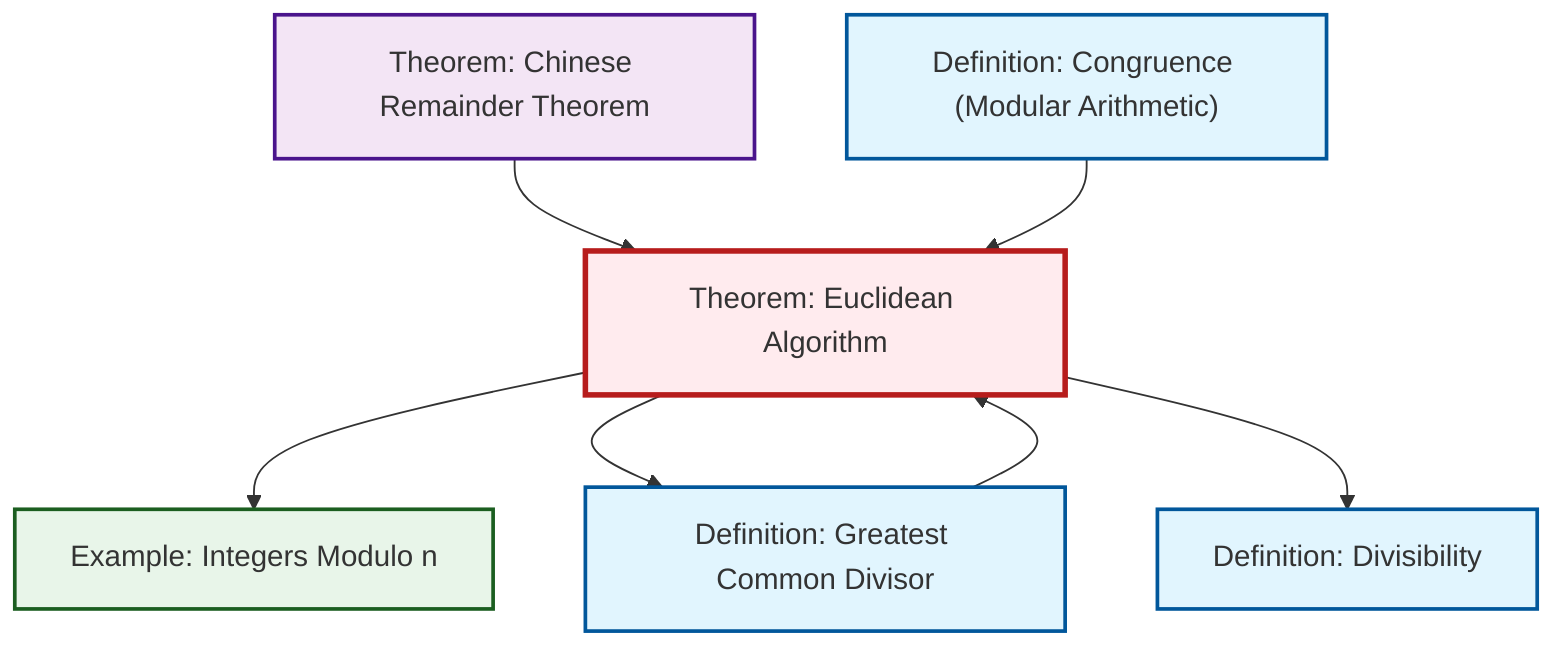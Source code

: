 graph TD
    classDef definition fill:#e1f5fe,stroke:#01579b,stroke-width:2px
    classDef theorem fill:#f3e5f5,stroke:#4a148c,stroke-width:2px
    classDef axiom fill:#fff3e0,stroke:#e65100,stroke-width:2px
    classDef example fill:#e8f5e9,stroke:#1b5e20,stroke-width:2px
    classDef current fill:#ffebee,stroke:#b71c1c,stroke-width:3px
    def-congruence["Definition: Congruence (Modular Arithmetic)"]:::definition
    thm-chinese-remainder["Theorem: Chinese Remainder Theorem"]:::theorem
    def-divisibility["Definition: Divisibility"]:::definition
    def-gcd["Definition: Greatest Common Divisor"]:::definition
    thm-euclidean-algorithm["Theorem: Euclidean Algorithm"]:::theorem
    ex-quotient-integers-mod-n["Example: Integers Modulo n"]:::example
    def-gcd --> thm-euclidean-algorithm
    thm-euclidean-algorithm --> ex-quotient-integers-mod-n
    thm-chinese-remainder --> thm-euclidean-algorithm
    thm-euclidean-algorithm --> def-gcd
    thm-euclidean-algorithm --> def-divisibility
    def-congruence --> thm-euclidean-algorithm
    class thm-euclidean-algorithm current